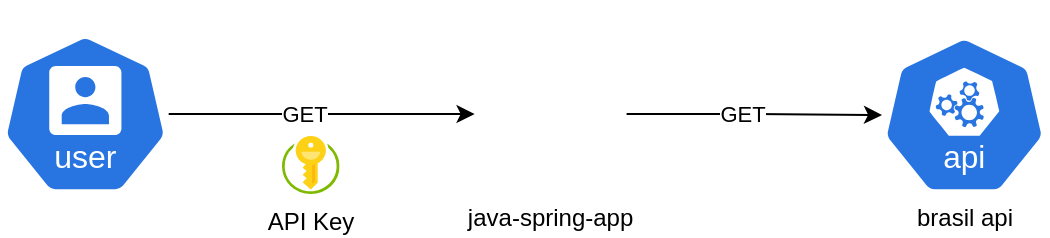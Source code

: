 <mxfile version="24.3.1" type="device">
  <diagram name="Página-1" id="yWw2GnAS78pQOsBucim6">
    <mxGraphModel dx="880" dy="468" grid="1" gridSize="10" guides="1" tooltips="1" connect="1" arrows="1" fold="1" page="1" pageScale="1" pageWidth="827" pageHeight="1169" math="0" shadow="0">
      <root>
        <mxCell id="0" />
        <mxCell id="1" parent="0" />
        <mxCell id="zDSYZHuE1KVRZZ_iBU7M-1" value="&lt;div&gt;&lt;br&gt;&lt;/div&gt;&lt;div&gt;&lt;br&gt;&lt;/div&gt;&lt;div&gt;&lt;br&gt;&lt;/div&gt;&lt;div&gt;&lt;br&gt;&lt;/div&gt;&lt;div&gt;&lt;br&gt;&lt;/div&gt;&lt;div&gt;&lt;br&gt;&lt;/div&gt;&lt;div&gt;&lt;br&gt;&lt;/div&gt;&lt;div&gt;brasil api&lt;/div&gt;" style="aspect=fixed;sketch=0;html=1;dashed=0;whitespace=wrap;fillColor=#2875E2;strokeColor=#ffffff;points=[[0.005,0.63,0],[0.1,0.2,0],[0.9,0.2,0],[0.5,0,0],[0.995,0.63,0],[0.72,0.99,0],[0.5,1,0],[0.28,0.99,0]];shape=mxgraph.kubernetes.icon2;kubernetesLabel=1;prIcon=api" vertex="1" parent="1">
          <mxGeometry x="490" y="121" width="82.29" height="79" as="geometry" />
        </mxCell>
        <mxCell id="zDSYZHuE1KVRZZ_iBU7M-13" style="edgeStyle=orthogonalEdgeStyle;rounded=0;orthogonalLoop=1;jettySize=auto;html=1;" edge="1" parent="1" source="zDSYZHuE1KVRZZ_iBU7M-6" target="zDSYZHuE1KVRZZ_iBU7M-1">
          <mxGeometry relative="1" as="geometry" />
        </mxCell>
        <mxCell id="zDSYZHuE1KVRZZ_iBU7M-20" value="GET" style="edgeLabel;html=1;align=center;verticalAlign=middle;resizable=0;points=[];" vertex="1" connectable="0" parent="zDSYZHuE1KVRZZ_iBU7M-13">
          <mxGeometry x="-0.1" relative="1" as="geometry">
            <mxPoint as="offset" />
          </mxGeometry>
        </mxCell>
        <mxCell id="zDSYZHuE1KVRZZ_iBU7M-6" value="java-spring-app" style="shape=image;verticalLabelPosition=bottom;labelBackgroundColor=default;verticalAlign=top;aspect=fixed;imageAspect=0;image=https://static-00.iconduck.com/assets.00/spring-icon-256x256-2efvkvky.png;" vertex="1" parent="1">
          <mxGeometry x="286.29" y="122" width="76" height="76" as="geometry" />
        </mxCell>
        <mxCell id="zDSYZHuE1KVRZZ_iBU7M-12" style="edgeStyle=orthogonalEdgeStyle;rounded=0;orthogonalLoop=1;jettySize=auto;html=1;" edge="1" parent="1" source="zDSYZHuE1KVRZZ_iBU7M-8" target="zDSYZHuE1KVRZZ_iBU7M-6">
          <mxGeometry relative="1" as="geometry" />
        </mxCell>
        <mxCell id="zDSYZHuE1KVRZZ_iBU7M-17" value="GET" style="edgeLabel;html=1;align=center;verticalAlign=middle;resizable=0;points=[];" vertex="1" connectable="0" parent="zDSYZHuE1KVRZZ_iBU7M-12">
          <mxGeometry x="-0.127" relative="1" as="geometry">
            <mxPoint as="offset" />
          </mxGeometry>
        </mxCell>
        <mxCell id="zDSYZHuE1KVRZZ_iBU7M-8" value="" style="aspect=fixed;sketch=0;html=1;dashed=0;whitespace=wrap;fillColor=#2875E2;strokeColor=#ffffff;points=[[0.005,0.63,0],[0.1,0.2,0],[0.9,0.2,0],[0.5,0,0],[0.995,0.63,0],[0.72,0.99,0],[0.5,1,0],[0.28,0.99,0]];shape=mxgraph.kubernetes.icon2;kubernetesLabel=1;prIcon=user" vertex="1" parent="1">
          <mxGeometry x="50" y="120" width="83.34" height="80" as="geometry" />
        </mxCell>
        <mxCell id="zDSYZHuE1KVRZZ_iBU7M-16" value="API Key" style="image;sketch=0;aspect=fixed;html=1;points=[];align=center;fontSize=12;image=img/lib/mscae/Key_Vaults.svg;" vertex="1" parent="1">
          <mxGeometry x="190" y="171" width="28.8" height="29" as="geometry" />
        </mxCell>
      </root>
    </mxGraphModel>
  </diagram>
</mxfile>
